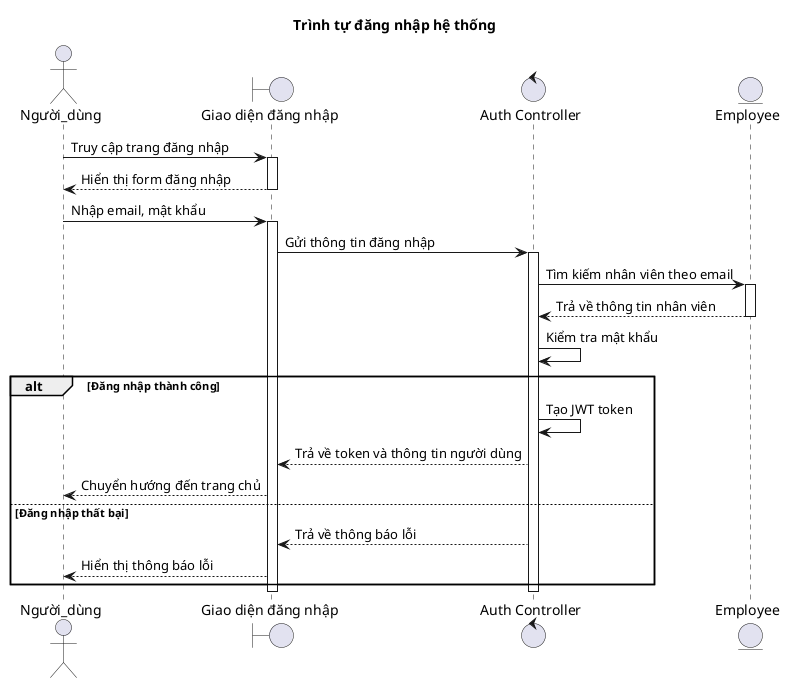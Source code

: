 @startuml Đăng nhập hệ thống
title Trình tự đăng nhập hệ thống

actor Người_dùng as User
boundary "Giao diện đăng nhập" as UI
control "Auth Controller" as Controller
entity "Employee" as Entity

User -> UI: Truy cập trang đăng nhập
activate UI

UI --> User: Hiển thị form đăng nhập
deactivate UI

User -> UI: Nhập email, mật khẩu
activate UI

UI -> Controller: Gửi thông tin đăng nhập
activate Controller

Controller -> Entity: Tìm kiếm nhân viên theo email
activate Entity
Entity --> Controller: Trả về thông tin nhân viên
deactivate Entity

Controller -> Controller: Kiểm tra mật khẩu

alt Đăng nhập thành công
    Controller -> Controller: Tạo JWT token
    Controller --> UI: Trả về token và thông tin người dùng
    UI --> User: Chuyển hướng đến trang chủ
else Đăng nhập thất bại
    Controller --> UI: Trả về thông báo lỗi
    UI --> User: Hiển thị thông báo lỗi
end

deactivate Controller
deactivate UI

@enduml 